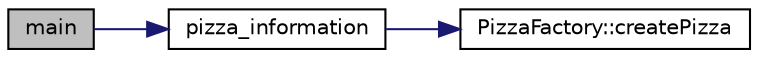 digraph "main"
{
  edge [fontname="Helvetica",fontsize="10",labelfontname="Helvetica",labelfontsize="10"];
  node [fontname="Helvetica",fontsize="10",shape=record];
  rankdir="LR";
  Node1 [label="main",height=0.2,width=0.4,color="black", fillcolor="grey75", style="filled", fontcolor="black"];
  Node1 -> Node2 [color="midnightblue",fontsize="10",style="solid"];
  Node2 [label="pizza_information",height=0.2,width=0.4,color="black", fillcolor="white", style="filled",URL="$Factory_8cpp.html#a070ae1b514e4de298f4c34dc2b193ac7"];
  Node2 -> Node3 [color="midnightblue",fontsize="10",style="solid"];
  Node3 [label="PizzaFactory::createPizza",height=0.2,width=0.4,color="black", fillcolor="white", style="filled",URL="$classPizzaFactory.html#ae03b206abf337720e9f019eb735d6131"];
}
